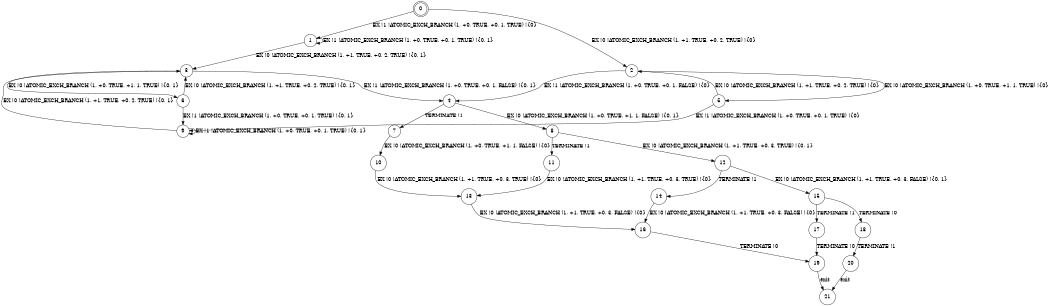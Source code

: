 digraph BCG {
size = "7, 10.5";
center = TRUE;
node [shape = circle];
0 [peripheries = 2];
0 -> 1 [label = "EX !1 !ATOMIC_EXCH_BRANCH (1, +0, TRUE, +0, 1, TRUE) !{0}"];
0 -> 2 [label = "EX !0 !ATOMIC_EXCH_BRANCH (1, +1, TRUE, +0, 2, TRUE) !{0}"];
1 -> 3 [label = "EX !0 !ATOMIC_EXCH_BRANCH (1, +1, TRUE, +0, 2, TRUE) !{0, 1}"];
1 -> 1 [label = "EX !1 !ATOMIC_EXCH_BRANCH (1, +0, TRUE, +0, 1, TRUE) !{0, 1}"];
2 -> 4 [label = "EX !1 !ATOMIC_EXCH_BRANCH (1, +0, TRUE, +0, 1, FALSE) !{0}"];
2 -> 5 [label = "EX !0 !ATOMIC_EXCH_BRANCH (1, +0, TRUE, +1, 1, TRUE) !{0}"];
3 -> 4 [label = "EX !1 !ATOMIC_EXCH_BRANCH (1, +0, TRUE, +0, 1, FALSE) !{0, 1}"];
3 -> 6 [label = "EX !0 !ATOMIC_EXCH_BRANCH (1, +0, TRUE, +1, 1, TRUE) !{0, 1}"];
4 -> 7 [label = "TERMINATE !1"];
4 -> 8 [label = "EX !0 !ATOMIC_EXCH_BRANCH (1, +0, TRUE, +1, 1, FALSE) !{0, 1}"];
5 -> 9 [label = "EX !1 !ATOMIC_EXCH_BRANCH (1, +0, TRUE, +0, 1, TRUE) !{0}"];
5 -> 2 [label = "EX !0 !ATOMIC_EXCH_BRANCH (1, +1, TRUE, +0, 2, TRUE) !{0}"];
6 -> 9 [label = "EX !1 !ATOMIC_EXCH_BRANCH (1, +0, TRUE, +0, 1, TRUE) !{0, 1}"];
6 -> 3 [label = "EX !0 !ATOMIC_EXCH_BRANCH (1, +1, TRUE, +0, 2, TRUE) !{0, 1}"];
7 -> 10 [label = "EX !0 !ATOMIC_EXCH_BRANCH (1, +0, TRUE, +1, 1, FALSE) !{0}"];
8 -> 11 [label = "TERMINATE !1"];
8 -> 12 [label = "EX !0 !ATOMIC_EXCH_BRANCH (1, +1, TRUE, +0, 3, TRUE) !{0, 1}"];
9 -> 9 [label = "EX !1 !ATOMIC_EXCH_BRANCH (1, +0, TRUE, +0, 1, TRUE) !{0, 1}"];
9 -> 3 [label = "EX !0 !ATOMIC_EXCH_BRANCH (1, +1, TRUE, +0, 2, TRUE) !{0, 1}"];
10 -> 13 [label = "EX !0 !ATOMIC_EXCH_BRANCH (1, +1, TRUE, +0, 3, TRUE) !{0}"];
11 -> 13 [label = "EX !0 !ATOMIC_EXCH_BRANCH (1, +1, TRUE, +0, 3, TRUE) !{0}"];
12 -> 14 [label = "TERMINATE !1"];
12 -> 15 [label = "EX !0 !ATOMIC_EXCH_BRANCH (1, +1, TRUE, +0, 3, FALSE) !{0, 1}"];
13 -> 16 [label = "EX !0 !ATOMIC_EXCH_BRANCH (1, +1, TRUE, +0, 3, FALSE) !{0}"];
14 -> 16 [label = "EX !0 !ATOMIC_EXCH_BRANCH (1, +1, TRUE, +0, 3, FALSE) !{0}"];
15 -> 17 [label = "TERMINATE !1"];
15 -> 18 [label = "TERMINATE !0"];
16 -> 19 [label = "TERMINATE !0"];
17 -> 19 [label = "TERMINATE !0"];
18 -> 20 [label = "TERMINATE !1"];
19 -> 21 [label = "exit"];
20 -> 21 [label = "exit"];
}
